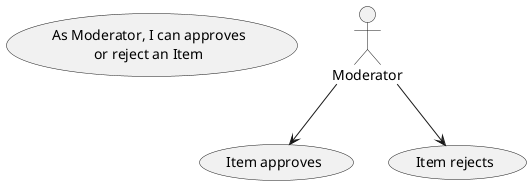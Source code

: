 @startuml
top to bottom direction
usecase UC9 as "
    As Moderator, I can approves
    or reject an Item
"
actor Moderator
Moderator --> (Item approves)
Moderator --> (Item rejects)
@enduml
